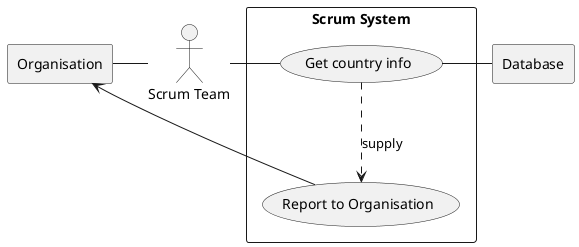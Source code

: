 @startuml

rectangle Organisation
actor ST as "Scrum Team"

rectangle Database


rectangle "Scrum System" {
    usecase UC1 as "Get country info"

    usecase UCa as "Report to Organisation"

    Organisation - ST
    ST - UC1
    UC1 ..> UCa : supply
    UC1 - Database
    Organisation <- UCa
}

@enduml